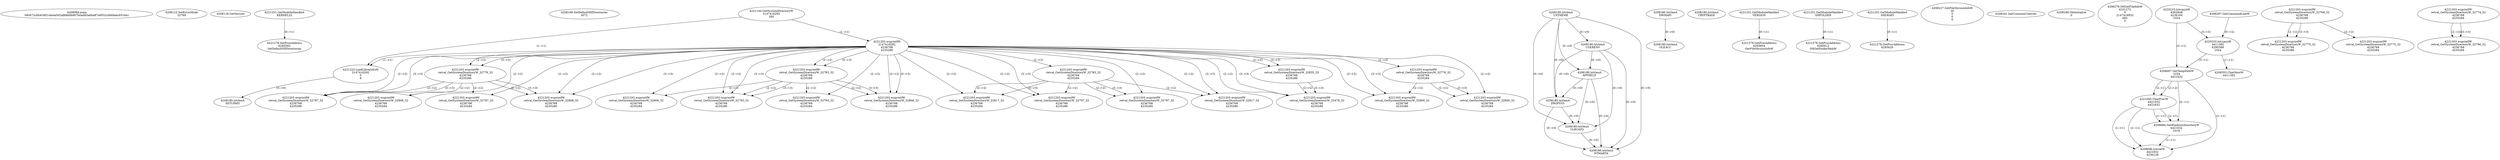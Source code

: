// Global SCDG with merge call
digraph {
	0 [label="4208088.main
08c672cbfc638f1cde4a502afb6b0b907b0a665a6b487a9552cbf48abcb516a1"]
	1 [label="4208123.SetErrorMode
32769"]
	2 [label="4208129.GetVersion
"]
	3 [label="4221251.GetModuleHandleA
KERNEL32"]
	4 [label="4221278.GetProcAddress
6295592
SetDefaultDllDirectories"]
	3 -> 4 [label="(0-->1)"]
	5 [label="4208166.SetDefaultDllDirectories
3072"]
	6 [label="4221144.GetSystemDirectoryW
2147416292
260"]
	7 [label="4221203.wsprintfW
2147416292
4236768
4235286"]
	6 -> 7 [label="(1-->1)"]
	8 [label="4221223.LoadLibraryExW
2147416292
0
8"]
	6 -> 8 [label="(1-->1)"]
	7 -> 8 [label="(1-->1)"]
	9 [label="4208180.lstrlenA
UXTHEME"]
	10 [label="4208180.lstrlenA
USERENV"]
	9 -> 10 [label="(0-->0)"]
	11 [label="4208180.lstrlenA
SETUPAPI"]
	8 -> 11 [label="(3-->0)"]
	12 [label="4208180.lstrlenA
APPHELP"]
	9 -> 12 [label="(0-->0)"]
	10 -> 12 [label="(0-->0)"]
	13 [label="4208180.lstrlenA
PROPSYS"]
	9 -> 13 [label="(0-->0)"]
	10 -> 13 [label="(0-->0)"]
	12 -> 13 [label="(0-->0)"]
	14 [label="4208180.lstrlenA
DWMAPI"]
	15 [label="4208180.lstrlenA
CRYPTBASE"]
	16 [label="4221203.wsprintfW
retval_GetSystemDirectoryW_32776_32
4236768
4235286"]
	7 -> 16 [label="(2-->2)"]
	7 -> 16 [label="(3-->3)"]
	17 [label="4221203.wsprintfW
retval_GetSystemDirectoryW_32787_32
4236768
4235286"]
	7 -> 17 [label="(2-->2)"]
	16 -> 17 [label="(2-->2)"]
	7 -> 17 [label="(3-->3)"]
	16 -> 17 [label="(3-->3)"]
	18 [label="4208180.lstrlenA
OLEACC"]
	14 -> 18 [label="(0-->0)"]
	19 [label="4208180.lstrlenA
CLBCATQ"]
	9 -> 19 [label="(0-->0)"]
	10 -> 19 [label="(0-->0)"]
	12 -> 19 [label="(0-->0)"]
	13 -> 19 [label="(0-->0)"]
	20 [label="4208180.lstrlenA
NTMARTA"]
	9 -> 20 [label="(0-->0)"]
	10 -> 20 [label="(0-->0)"]
	12 -> 20 [label="(0-->0)"]
	13 -> 20 [label="(0-->0)"]
	19 -> 20 [label="(0-->0)"]
	21 [label="4221251.GetModuleHandleA
VERSION"]
	22 [label="4221278.GetProcAddress
6295604
GetFileVersionInfoW"]
	21 -> 22 [label="(0-->1)"]
	23 [label="4221251.GetModuleHandleA
SHFOLDER"]
	24 [label="4221278.GetProcAddress
6295612
SHGetFolderPathW"]
	23 -> 24 [label="(0-->1)"]
	25 [label="4221251.GetModuleHandleA
SHLWAPI"]
	26 [label="4221278.GetProcAddress
6295620
"]
	25 -> 26 [label="(0-->1)"]
	27 [label="4208227.GetFileVersionInfoW
30
0
0
0"]
	28 [label="4208241.InitCommonControls
"]
	29 [label="4208248.OleInitialize
0"]
	30 [label="4208276.SHGetFileInfoW
4331272
0
2147416932
692
0"]
	31 [label="4220233.lstrcpynW
4362848
4236164
1024"]
	32 [label="4208297.GetCommandLineW
"]
	33 [label="4220233.lstrcpynW
4411392
6295588
1024"]
	32 -> 33 [label="(0-->2)"]
	31 -> 33 [label="(3-->3)"]
	34 [label="4208353.CharNextW
4411392"]
	33 -> 34 [label="(1-->1)"]
	35 [label="4208667.GetTempPathW
1024
4421632"]
	31 -> 35 [label="(3-->1)"]
	33 -> 35 [label="(3-->1)"]
	36 [label="4221045.CharPrevW
4421632
4421632"]
	35 -> 36 [label="(2-->1)"]
	35 -> 36 [label="(2-->2)"]
	37 [label="4208684.GetWindowsDirectoryW
4421632
1019"]
	35 -> 37 [label="(2-->1)"]
	36 -> 37 [label="(1-->1)"]
	36 -> 37 [label="(2-->1)"]
	38 [label="4208696.lstrcatW
4421632
4236128"]
	35 -> 38 [label="(2-->1)"]
	36 -> 38 [label="(1-->1)"]
	36 -> 38 [label="(2-->1)"]
	37 -> 38 [label="(1-->1)"]
	39 [label="4221203.wsprintfW
retval_GetSystemDirectoryW_32783_32
4236768
4235286"]
	7 -> 39 [label="(2-->2)"]
	7 -> 39 [label="(3-->3)"]
	40 [label="4221203.wsprintfW
retval_GetSystemDirectoryW_32806_32
4236768
4235284"]
	7 -> 40 [label="(2-->2)"]
	39 -> 40 [label="(2-->2)"]
	41 [label="4221203.wsprintfW
retval_GetSystemDirectoryW_32808_32
4236768
4235284"]
	7 -> 41 [label="(2-->2)"]
	16 -> 41 [label="(2-->2)"]
	42 [label="4221203.wsprintfW
retval_GetSystemDirectoryW_32783_32
4236768
4235284"]
	7 -> 42 [label="(2-->2)"]
	43 [label="4221203.wsprintfW
retval_GetSystemDirectoryW_32817_32
4236768
4235284"]
	7 -> 43 [label="(2-->2)"]
	42 -> 43 [label="(2-->2)"]
	42 -> 43 [label="(3-->3)"]
	44 [label="4221203.wsprintfW
retval_GetSystemDirectoryW_32835_32
4236768
4235286"]
	7 -> 44 [label="(2-->2)"]
	7 -> 44 [label="(3-->3)"]
	45 [label="4221203.wsprintfW
retval_GetSystemDirectoryW_33478_32
4236768
4235286"]
	7 -> 45 [label="(2-->2)"]
	44 -> 45 [label="(2-->2)"]
	7 -> 45 [label="(3-->3)"]
	44 -> 45 [label="(3-->3)"]
	46 [label="4221203.wsprintfW
retval_GetSystemDirectoryW_32769_32
4236768
4235286"]
	47 [label="4221203.wsprintfW
retval_GetSystemDirectoryW_32775_32
4236768
4235286"]
	46 -> 47 [label="(2-->2)"]
	46 -> 47 [label="(3-->3)"]
	48 [label="4221203.wsprintfW
retval_GetSystemDirectoryW_32775_32
4236768
4235284"]
	46 -> 48 [label="(2-->2)"]
	49 [label="4221203.wsprintfW
retval_GetSystemDirectoryW_32793_32
4236768
4235286"]
	7 -> 49 [label="(2-->2)"]
	39 -> 49 [label="(2-->2)"]
	7 -> 49 [label="(3-->3)"]
	39 -> 49 [label="(3-->3)"]
	50 [label="4221203.wsprintfW
retval_GetSystemDirectoryW_32797_32
4236768
4235286"]
	7 -> 50 [label="(2-->2)"]
	42 -> 50 [label="(2-->2)"]
	7 -> 50 [label="(3-->3)"]
	51 [label="4221203.wsprintfW
retval_GetSystemDirectoryW_32793_32
4236768
4235284"]
	7 -> 51 [label="(2-->2)"]
	39 -> 51 [label="(2-->2)"]
	52 [label="4221203.wsprintfW
retval_GetSystemDirectoryW_32787_32
4236768
4235284"]
	7 -> 52 [label="(2-->2)"]
	16 -> 52 [label="(2-->2)"]
	53 [label="4221203.wsprintfW
retval_GetSystemDirectoryW_32776_32
4236768
4235284"]
	7 -> 53 [label="(2-->2)"]
	54 [label="4221203.wsprintfW
retval_GetSystemDirectoryW_32800_32
4236768
4235286"]
	7 -> 54 [label="(2-->2)"]
	53 -> 54 [label="(2-->2)"]
	7 -> 54 [label="(3-->3)"]
	55 [label="4221203.wsprintfW
retval_GetSystemDirectoryW_32797_32
4236768
4235284"]
	7 -> 55 [label="(2-->2)"]
	42 -> 55 [label="(2-->2)"]
	42 -> 55 [label="(3-->3)"]
	56 [label="4221203.wsprintfW
retval_GetSystemDirectoryW_32774_32
4236768
4235284"]
	57 [label="4221203.wsprintfW
retval_GetSystemDirectoryW_32796_32
4236768
4235284"]
	56 -> 57 [label="(2-->2)"]
	56 -> 57 [label="(3-->3)"]
	58 [label="4221203.wsprintfW
retval_GetSystemDirectoryW_32800_32
4236768
4235284"]
	7 -> 58 [label="(2-->2)"]
	53 -> 58 [label="(2-->2)"]
	53 -> 58 [label="(3-->3)"]
	59 [label="4221203.wsprintfW
retval_GetSystemDirectoryW_32806_32
4236768
4235286"]
	7 -> 59 [label="(2-->2)"]
	39 -> 59 [label="(2-->2)"]
	7 -> 59 [label="(3-->3)"]
	39 -> 59 [label="(3-->3)"]
	60 [label="4221203.wsprintfW
retval_GetSystemDirectoryW_32808_32
4236768
4235286"]
	7 -> 60 [label="(2-->2)"]
	16 -> 60 [label="(2-->2)"]
	7 -> 60 [label="(3-->3)"]
	16 -> 60 [label="(3-->3)"]
	61 [label="4221203.wsprintfW
retval_GetSystemDirectoryW_32817_32
4236768
4235286"]
	7 -> 61 [label="(2-->2)"]
	42 -> 61 [label="(2-->2)"]
	7 -> 61 [label="(3-->3)"]
}
